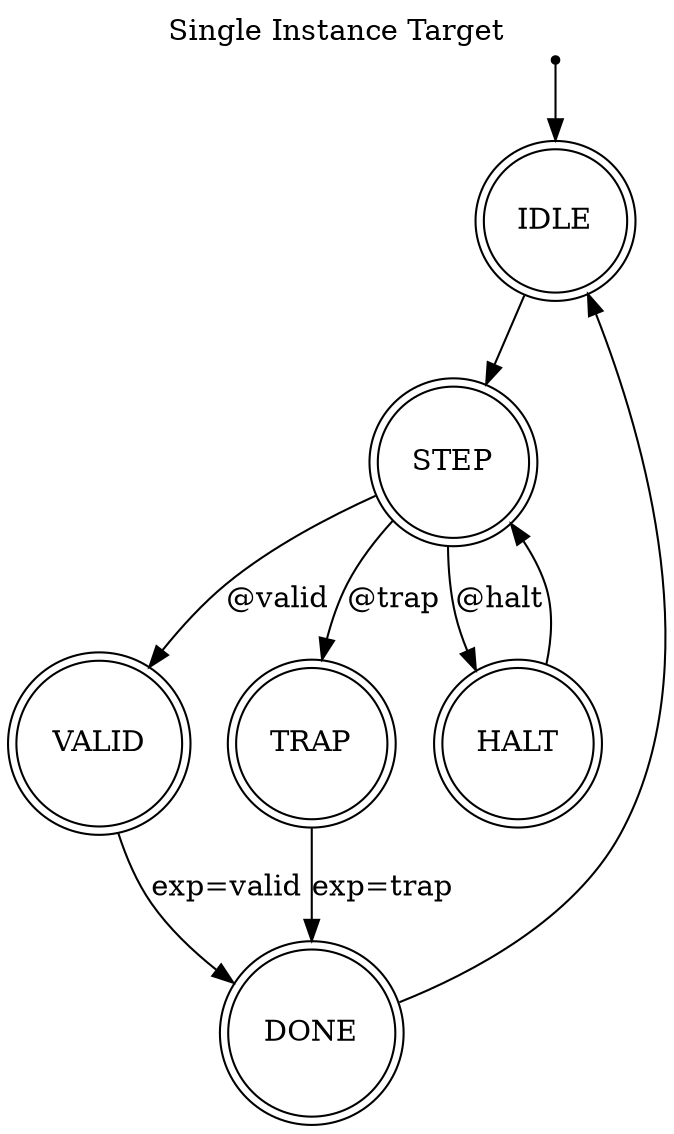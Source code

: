 digraph finite_state_machine {

    labelloc = "t";
    label = "Single Instance Target";
    
    node [shape = point]; INIT;
    
    node [shape = doublecircle];

    INIT  -> IDLE;
    IDLE  -> STEP;
    
    STEP  -> VALID [label = "@valid"];
    STEP  -> TRAP  [label = "@trap"];
    STEP  -> HALT  [label = "@halt"];

    VALID -> DONE   [label = "exp=valid"];
    TRAP  -> DONE   [label = "exp=trap"];
    HALT  -> STEP;
    
    DONE -> IDLE;
}
